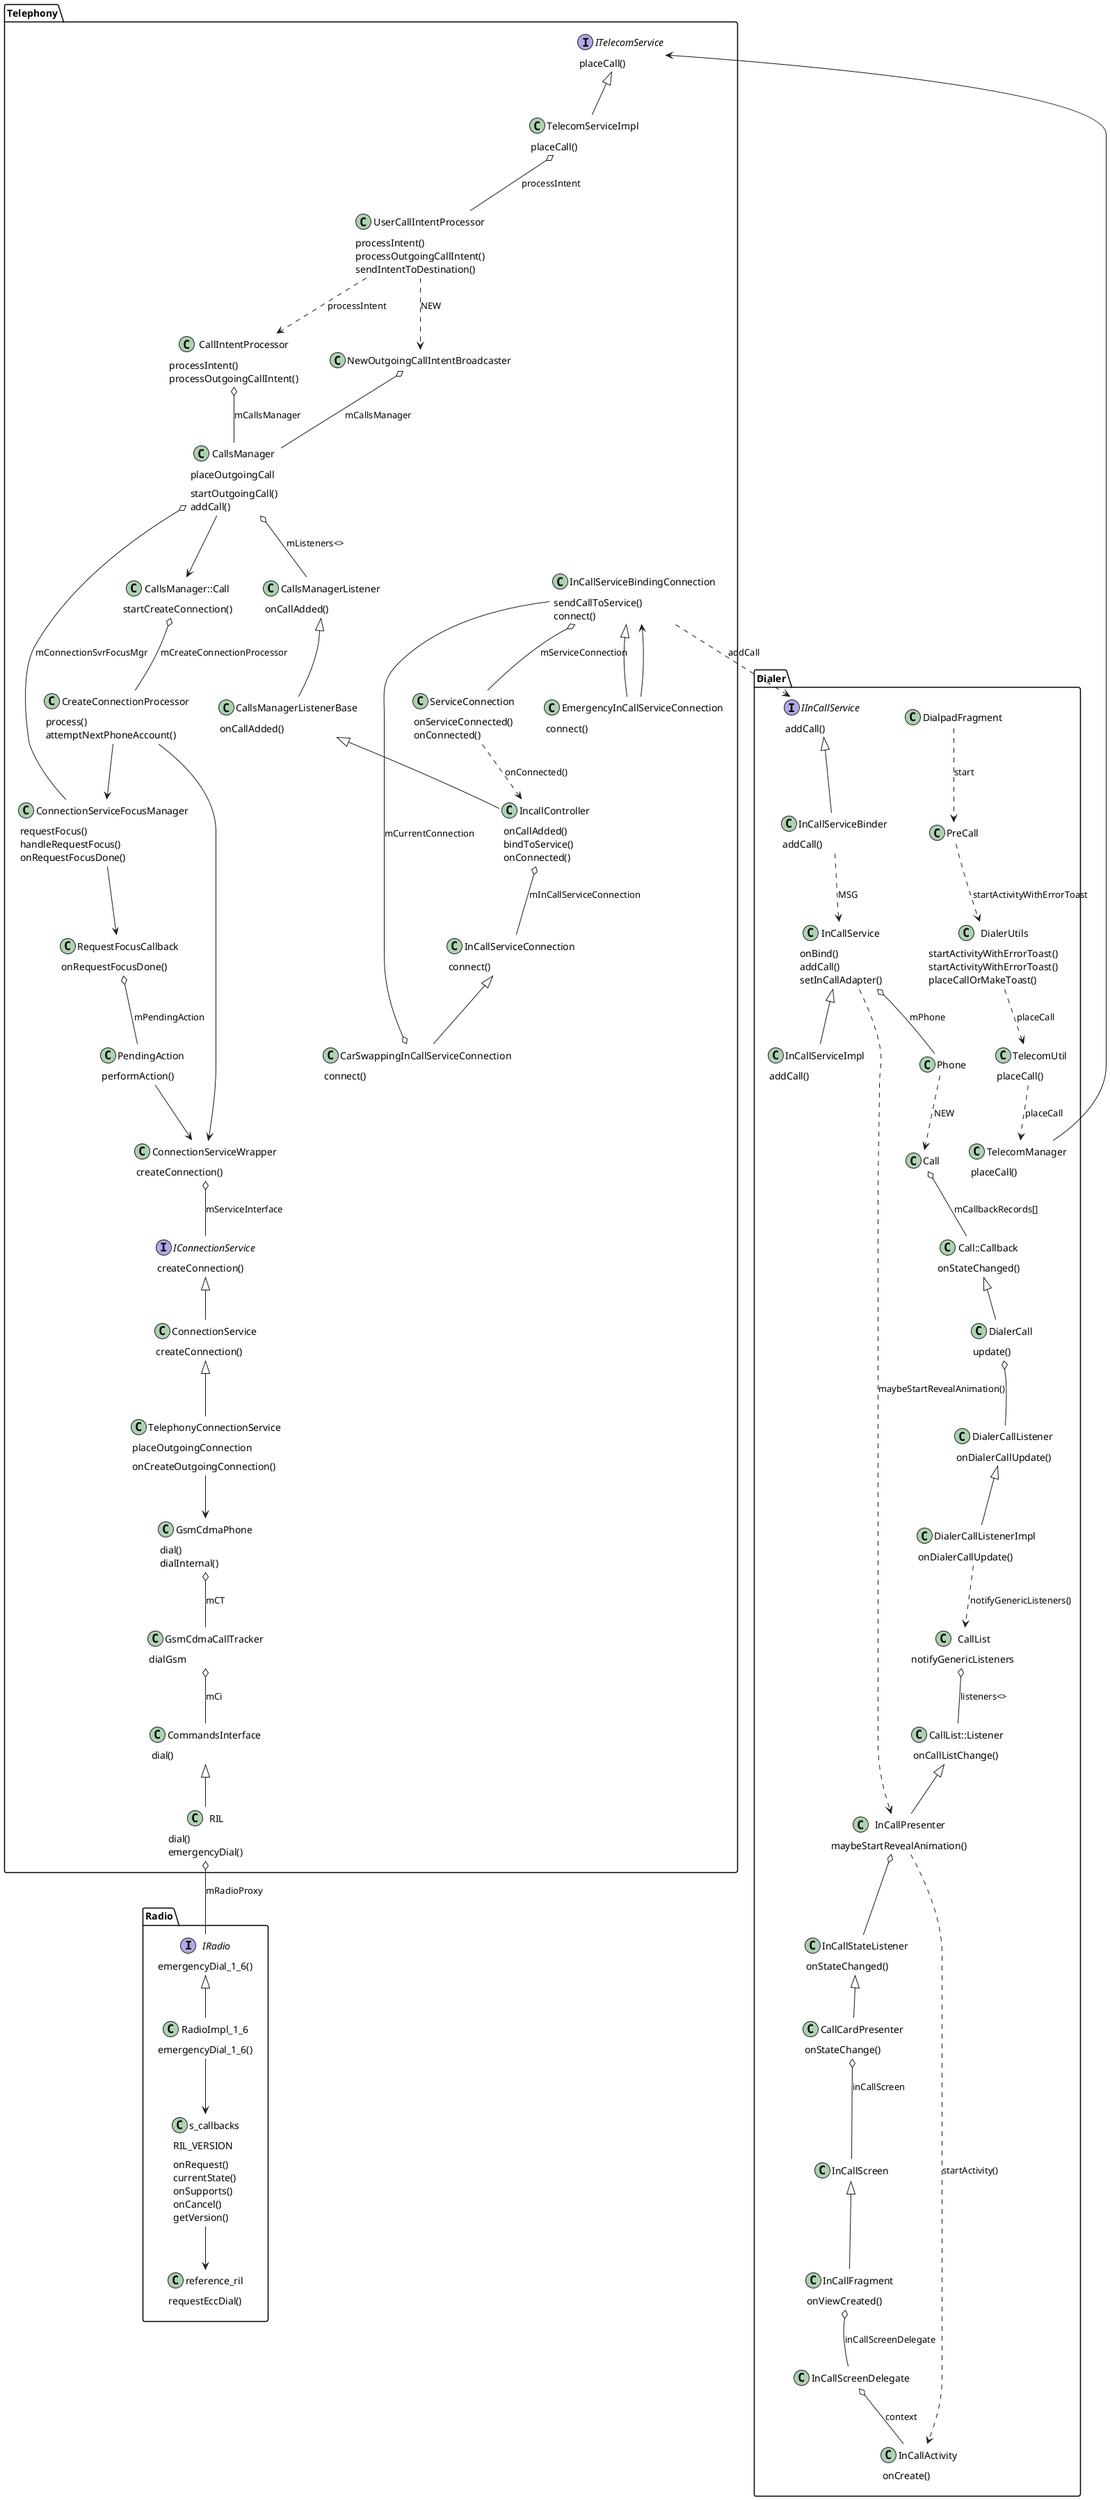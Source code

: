 @startuml Telephony

skinparam {
    ' monochrome true
    ClassBorderColor white
    ClassBackgroundColor white
    InterfaceBackgroundColor yellow
    Shadowing false
}

hide empty members
' hide circle
set namespaceSeparator none

''' define
package Dialer {
class DialpadFragment
class PreCall
interface IInCallService
class InCallService {
    onBind()
    addCall()
    setInCallAdapter()
}
InCallServiceImpl : addCall()
InCallServiceBinder : addCall()
class Call::Callback {
    onStateChanged()
}
DialerCall : update()
DialerCallListener : onDialerCallUpdate()
DialerCallListenerImpl : onDialerCallUpdate()
CallList : notifyGenericListeners
class CallList::Listener {
    onCallListChange()
}
InCallPresenter : maybeStartRevealAnimation()
IInCallService : addCall()
class DialerUtils {
    startActivityWithErrorToast()
    startActivityWithErrorToast()
    placeCallOrMakeToast()
}
TelecomUtil : placeCall()
TelecomManager : placeCall()

InCallStateListener : onStateChanged()
CallCardPresenter : onStateChange()

class InCallScreen
InCallFragment : onViewCreated()
class InCallScreenDelegate
InCallActivity : onCreate()
class Phone
class Call
}

package Telephony {
InCallServiceBindingConnection : sendCallToService()
ITelecomService : placeCall()
TelecomServiceImpl : placeCall()
class UserCallIntentProcessor {
    processIntent()
    processOutgoingCallIntent()
    sendIntentToDestination()
}
class CallIntentProcessor {
    processIntent()
    processOutgoingCallIntent()
}

class CallsManager {
    startOutgoingCall()
    addCall()
    placeOutgoingCall
}

CallsManagerListener : onCallAdded()
CallsManagerListenerBase : onCallAdded()
class IncallController {
    onCallAdded()
    bindToService()
    onConnected()
}
ConnectionServiceWrapper : createConnection()
InCallServiceConnection : connect()
CarSwappingInCallServiceConnection : connect()
InCallServiceBindingConnection : connect()
EmergencyInCallServiceConnection : connect()
class CallsManager::Call {
    startCreateConnection()
}
IConnectionService : createConnection()
ConnectionService : createConnection()
class TelephonyConnectionService {
    onCreateOutgoingConnection()
    placeOutgoingConnection
}
class GsmCdmaPhone {
    dial()
    dialInternal()
}
GsmCdmaCallTracker : dialGsm
CommandsInterface : dial()
class RIL {
    dial()
    emergencyDial()
}

PendingAction : performAction()
RequestFocusCallback : onRequestFocusDone()
class ConnectionServiceFocusManager {
    requestFocus()
    handleRequestFocus()
    onRequestFocusDone()
}
class CreateConnectionProcessor {
    process()
    attemptNextPhoneAccount()
}

class NewOutgoingCallIntentBroadcaster
interface ITelecomService
interface IConnectionService
class ServiceConnection {
    onServiceConnected()
    onConnected()
}
}


package Radio {
interface IRadio {
    emergencyDial_1_6()
}
RadioImpl_1_6 : emergencyDial_1_6()
class s_callbacks {
    RIL_VERSION
    onRequest()
    currentState()
    onSupports()
    onCancel()
    getVersion()
}
reference_ril : requestEccDial()
}
''' connect
InCallService <|-- InCallServiceImpl
InCallService ..> InCallPresenter:maybeStartRevealAnimation()
InCallPresenter ..> InCallActivity:startActivity()
InCallScreenDelegate o-- InCallActivity:context
InCallFragment o-- InCallScreenDelegate:inCallScreenDelegate
InCallScreen <|-- InCallFragment
CallCardPresenter o-- InCallScreen:inCallScreen
InCallStateListener <|-- CallCardPresenter
InCallPresenter o-- InCallStateListener
CallList::Listener <|-- InCallPresenter
CallList o-- CallList::Listener:listeners<>
DialerCallListenerImpl ..> CallList:notifyGenericListeners()
DialerCallListener <|-- DialerCallListenerImpl
DialerCall o-- DialerCallListener
Call::Callback <|-- DialerCall
Call o-- Call::Callback:mCallbackRecords[]
Phone ..> Call:NEW
InCallService o-- Phone:mPhone
InCallServiceBinder ..> InCallService:MSG
IInCallService <|-- InCallServiceBinder
InCallServiceBindingConnection ..> IInCallService:addCall
InCallServiceBindingConnection o-- ServiceConnection:mServiceConnection
ServiceConnection ..> IncallController:onConnected()

DialpadFragment ..> PreCall:start
PreCall ..> DialerUtils:startActivityWithErrorToast
DialerUtils ..> TelecomUtil:placeCall
TelecomUtil ..> TelecomManager:placeCall
TelecomManager --> ITelecomService
ITelecomService <|-- TelecomServiceImpl
TelecomServiceImpl o-- UserCallIntentProcessor:processIntent
UserCallIntentProcessor ..> CallIntentProcessor:processIntent
CallIntentProcessor o-- CallsManager:mCallsManager
CallsManager o-- CallsManagerListener:mListeners<>
CallsManagerListener <|-- CallsManagerListenerBase
CallsManagerListenerBase <|-- IncallController
IncallController o-- InCallServiceConnection:mInCallServiceConnection
InCallServiceConnection <|-- CarSwappingInCallServiceConnection
CarSwappingInCallServiceConnection o-- InCallServiceBindingConnection:mCurrentConnection
InCallServiceBindingConnection <|-- EmergencyInCallServiceConnection
EmergencyInCallServiceConnection --> InCallServiceBindingConnection

UserCallIntentProcessor ..> NewOutgoingCallIntentBroadcaster:NEW
NewOutgoingCallIntentBroadcaster o-- CallsManager:mCallsManager
CallsManager --> CallsManager::Call
CallsManager::Call o-- CreateConnectionProcessor:mCreateConnectionProcessor
CallsManager o-- ConnectionServiceFocusManager:mConnectionSvrFocusMgr
ConnectionServiceFocusManager --> RequestFocusCallback
RequestFocusCallback o-- PendingAction:mPendingAction
PendingAction --> ConnectionServiceWrapper

CreateConnectionProcessor --> ConnectionServiceFocusManager
CreateConnectionProcessor --> ConnectionServiceWrapper
ConnectionServiceWrapper o-- IConnectionService:mServiceInterface
IConnectionService <|-- ConnectionService
ConnectionService <|-- TelephonyConnectionService
TelephonyConnectionService --> GsmCdmaPhone
GsmCdmaPhone o-- GsmCdmaCallTracker:mCT
GsmCdmaCallTracker o-- CommandsInterface:mCi
CommandsInterface <|-- RIL
RIL o-- IRadio:mRadioProxy
IRadio <|-- RadioImpl_1_6
RadioImpl_1_6 --> s_callbacks
s_callbacks --> reference_ril

' reference_ril ..> IRadioIndication:CALLBACK
' IRadioIndication <|-- RadioIndication
' RadioIndication o-- RIL:mRadioProxy
' RIL o-- RegistrantList:mCallStateRegistrants
' RegistrantList ..> GsmCdmaCallTracker:EVENT_CALL_STATE_CHANGE
' GsmCdmaCallTracker o-- GsmCdmaPhone:mPhone
' GsmCdmaPhone ..> PstnIncomingCallNotifier:EVENT_NEW_RINGING_CONNECTION
' PstnIncomingCallNotifier --> TelecomManager


@enduml